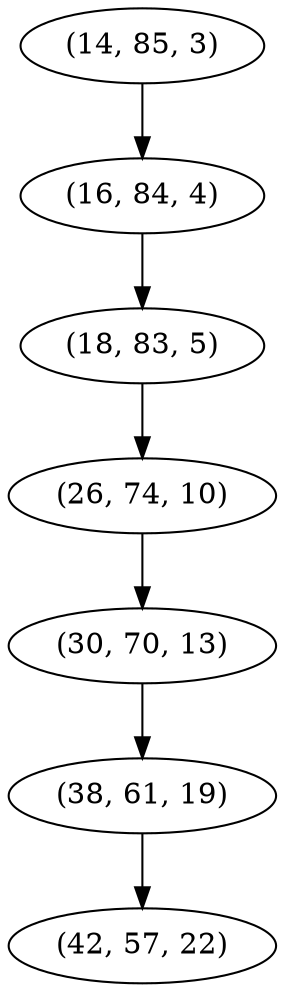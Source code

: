 digraph tree {
    "(14, 85, 3)";
    "(16, 84, 4)";
    "(18, 83, 5)";
    "(26, 74, 10)";
    "(30, 70, 13)";
    "(38, 61, 19)";
    "(42, 57, 22)";
    "(14, 85, 3)" -> "(16, 84, 4)";
    "(16, 84, 4)" -> "(18, 83, 5)";
    "(18, 83, 5)" -> "(26, 74, 10)";
    "(26, 74, 10)" -> "(30, 70, 13)";
    "(30, 70, 13)" -> "(38, 61, 19)";
    "(38, 61, 19)" -> "(42, 57, 22)";
}
